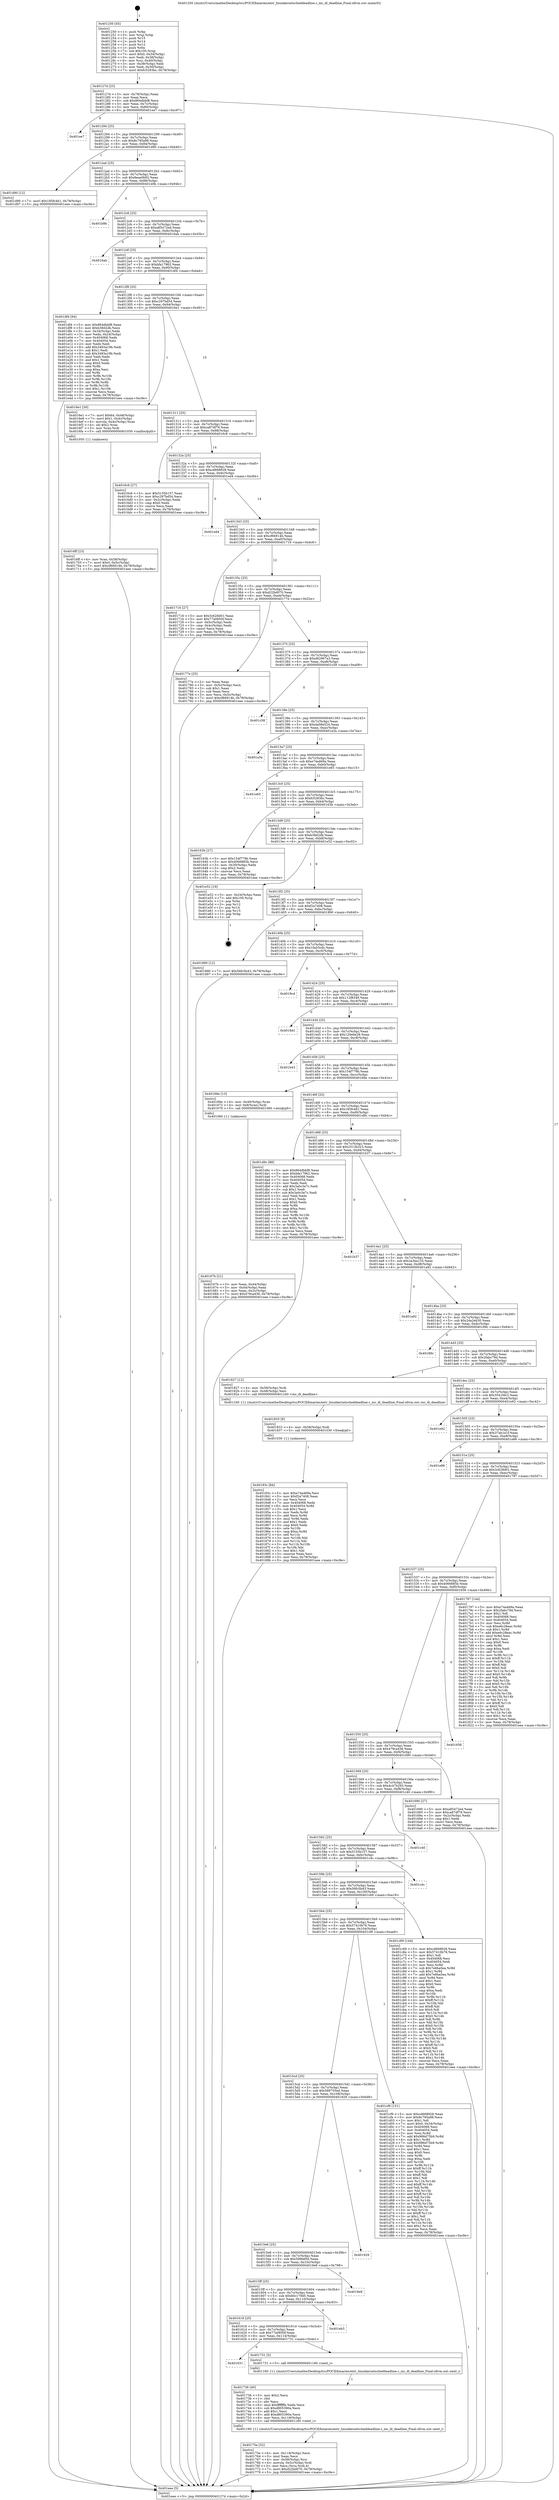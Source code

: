 digraph "0x401250" {
  label = "0x401250 (/mnt/c/Users/mathe/Desktop/tcc/POCII/binaries/extr_linuxkernelscheddeadline.c_inc_dl_deadline_Final-ollvm.out::main(0))"
  labelloc = "t"
  node[shape=record]

  Entry [label="",width=0.3,height=0.3,shape=circle,fillcolor=black,style=filled]
  "0x40127d" [label="{
     0x40127d [23]\l
     | [instrs]\l
     &nbsp;&nbsp;0x40127d \<+3\>: mov -0x78(%rbp),%eax\l
     &nbsp;&nbsp;0x401280 \<+2\>: mov %eax,%ecx\l
     &nbsp;&nbsp;0x401282 \<+6\>: sub $0x864dbbf8,%ecx\l
     &nbsp;&nbsp;0x401288 \<+3\>: mov %eax,-0x7c(%rbp)\l
     &nbsp;&nbsp;0x40128b \<+3\>: mov %ecx,-0x80(%rbp)\l
     &nbsp;&nbsp;0x40128e \<+6\>: je 0000000000401ee7 \<main+0xc97\>\l
  }"]
  "0x401ee7" [label="{
     0x401ee7\l
  }", style=dashed]
  "0x401294" [label="{
     0x401294 [25]\l
     | [instrs]\l
     &nbsp;&nbsp;0x401294 \<+5\>: jmp 0000000000401299 \<main+0x49\>\l
     &nbsp;&nbsp;0x401299 \<+3\>: mov -0x7c(%rbp),%eax\l
     &nbsp;&nbsp;0x40129c \<+5\>: sub $0x8c795a98,%eax\l
     &nbsp;&nbsp;0x4012a1 \<+6\>: mov %eax,-0x84(%rbp)\l
     &nbsp;&nbsp;0x4012a7 \<+6\>: je 0000000000401d90 \<main+0xb40\>\l
  }"]
  Exit [label="",width=0.3,height=0.3,shape=circle,fillcolor=black,style=filled,peripheries=2]
  "0x401d90" [label="{
     0x401d90 [12]\l
     | [instrs]\l
     &nbsp;&nbsp;0x401d90 \<+7\>: movl $0x185fc461,-0x78(%rbp)\l
     &nbsp;&nbsp;0x401d97 \<+5\>: jmp 0000000000401eee \<main+0xc9e\>\l
  }"]
  "0x4012ad" [label="{
     0x4012ad [25]\l
     | [instrs]\l
     &nbsp;&nbsp;0x4012ad \<+5\>: jmp 00000000004012b2 \<main+0x62\>\l
     &nbsp;&nbsp;0x4012b2 \<+3\>: mov -0x7c(%rbp),%eax\l
     &nbsp;&nbsp;0x4012b5 \<+5\>: sub $0x8eae0b92,%eax\l
     &nbsp;&nbsp;0x4012ba \<+6\>: mov %eax,-0x88(%rbp)\l
     &nbsp;&nbsp;0x4012c0 \<+6\>: je 0000000000401b9b \<main+0x94b\>\l
  }"]
  "0x40183c" [label="{
     0x40183c [84]\l
     | [instrs]\l
     &nbsp;&nbsp;0x40183c \<+5\>: mov $0xe74a469a,%esi\l
     &nbsp;&nbsp;0x401841 \<+5\>: mov $0xf2a7408,%eax\l
     &nbsp;&nbsp;0x401846 \<+2\>: xor %ecx,%ecx\l
     &nbsp;&nbsp;0x401848 \<+7\>: mov 0x404068,%edx\l
     &nbsp;&nbsp;0x40184f \<+8\>: mov 0x404054,%r8d\l
     &nbsp;&nbsp;0x401857 \<+3\>: sub $0x1,%ecx\l
     &nbsp;&nbsp;0x40185a \<+3\>: mov %edx,%r9d\l
     &nbsp;&nbsp;0x40185d \<+3\>: add %ecx,%r9d\l
     &nbsp;&nbsp;0x401860 \<+4\>: imul %r9d,%edx\l
     &nbsp;&nbsp;0x401864 \<+3\>: and $0x1,%edx\l
     &nbsp;&nbsp;0x401867 \<+3\>: cmp $0x0,%edx\l
     &nbsp;&nbsp;0x40186a \<+4\>: sete %r10b\l
     &nbsp;&nbsp;0x40186e \<+4\>: cmp $0xa,%r8d\l
     &nbsp;&nbsp;0x401872 \<+4\>: setl %r11b\l
     &nbsp;&nbsp;0x401876 \<+3\>: mov %r10b,%bl\l
     &nbsp;&nbsp;0x401879 \<+3\>: and %r11b,%bl\l
     &nbsp;&nbsp;0x40187c \<+3\>: xor %r11b,%r10b\l
     &nbsp;&nbsp;0x40187f \<+3\>: or %r10b,%bl\l
     &nbsp;&nbsp;0x401882 \<+3\>: test $0x1,%bl\l
     &nbsp;&nbsp;0x401885 \<+3\>: cmovne %eax,%esi\l
     &nbsp;&nbsp;0x401888 \<+3\>: mov %esi,-0x78(%rbp)\l
     &nbsp;&nbsp;0x40188b \<+5\>: jmp 0000000000401eee \<main+0xc9e\>\l
  }"]
  "0x401b9b" [label="{
     0x401b9b\l
  }", style=dashed]
  "0x4012c6" [label="{
     0x4012c6 [25]\l
     | [instrs]\l
     &nbsp;&nbsp;0x4012c6 \<+5\>: jmp 00000000004012cb \<main+0x7b\>\l
     &nbsp;&nbsp;0x4012cb \<+3\>: mov -0x7c(%rbp),%eax\l
     &nbsp;&nbsp;0x4012ce \<+5\>: sub $0xa85472ed,%eax\l
     &nbsp;&nbsp;0x4012d3 \<+6\>: mov %eax,-0x8c(%rbp)\l
     &nbsp;&nbsp;0x4012d9 \<+6\>: je 00000000004016ab \<main+0x45b\>\l
  }"]
  "0x401833" [label="{
     0x401833 [9]\l
     | [instrs]\l
     &nbsp;&nbsp;0x401833 \<+4\>: mov -0x58(%rbp),%rdi\l
     &nbsp;&nbsp;0x401837 \<+5\>: call 0000000000401030 \<free@plt\>\l
     | [calls]\l
     &nbsp;&nbsp;0x401030 \{1\} (unknown)\l
  }"]
  "0x4016ab" [label="{
     0x4016ab\l
  }", style=dashed]
  "0x4012df" [label="{
     0x4012df [25]\l
     | [instrs]\l
     &nbsp;&nbsp;0x4012df \<+5\>: jmp 00000000004012e4 \<main+0x94\>\l
     &nbsp;&nbsp;0x4012e4 \<+3\>: mov -0x7c(%rbp),%eax\l
     &nbsp;&nbsp;0x4012e7 \<+5\>: sub $0xbfa17962,%eax\l
     &nbsp;&nbsp;0x4012ec \<+6\>: mov %eax,-0x90(%rbp)\l
     &nbsp;&nbsp;0x4012f2 \<+6\>: je 0000000000401df4 \<main+0xba4\>\l
  }"]
  "0x40175e" [label="{
     0x40175e [32]\l
     | [instrs]\l
     &nbsp;&nbsp;0x40175e \<+6\>: mov -0x118(%rbp),%ecx\l
     &nbsp;&nbsp;0x401764 \<+3\>: imul %eax,%ecx\l
     &nbsp;&nbsp;0x401767 \<+4\>: mov -0x58(%rbp),%rsi\l
     &nbsp;&nbsp;0x40176b \<+4\>: movslq -0x5c(%rbp),%rdi\l
     &nbsp;&nbsp;0x40176f \<+3\>: mov %ecx,(%rsi,%rdi,4)\l
     &nbsp;&nbsp;0x401772 \<+7\>: movl $0xd22bd070,-0x78(%rbp)\l
     &nbsp;&nbsp;0x401779 \<+5\>: jmp 0000000000401eee \<main+0xc9e\>\l
  }"]
  "0x401df4" [label="{
     0x401df4 [94]\l
     | [instrs]\l
     &nbsp;&nbsp;0x401df4 \<+5\>: mov $0x864dbbf8,%eax\l
     &nbsp;&nbsp;0x401df9 \<+5\>: mov $0xb38d2db,%ecx\l
     &nbsp;&nbsp;0x401dfe \<+3\>: mov -0x34(%rbp),%edx\l
     &nbsp;&nbsp;0x401e01 \<+3\>: mov %edx,-0x24(%rbp)\l
     &nbsp;&nbsp;0x401e04 \<+7\>: mov 0x404068,%edx\l
     &nbsp;&nbsp;0x401e0b \<+7\>: mov 0x404054,%esi\l
     &nbsp;&nbsp;0x401e12 \<+2\>: mov %edx,%edi\l
     &nbsp;&nbsp;0x401e14 \<+6\>: add $0x3493a19b,%edi\l
     &nbsp;&nbsp;0x401e1a \<+3\>: sub $0x1,%edi\l
     &nbsp;&nbsp;0x401e1d \<+6\>: sub $0x3493a19b,%edi\l
     &nbsp;&nbsp;0x401e23 \<+3\>: imul %edi,%edx\l
     &nbsp;&nbsp;0x401e26 \<+3\>: and $0x1,%edx\l
     &nbsp;&nbsp;0x401e29 \<+3\>: cmp $0x0,%edx\l
     &nbsp;&nbsp;0x401e2c \<+4\>: sete %r8b\l
     &nbsp;&nbsp;0x401e30 \<+3\>: cmp $0xa,%esi\l
     &nbsp;&nbsp;0x401e33 \<+4\>: setl %r9b\l
     &nbsp;&nbsp;0x401e37 \<+3\>: mov %r8b,%r10b\l
     &nbsp;&nbsp;0x401e3a \<+3\>: and %r9b,%r10b\l
     &nbsp;&nbsp;0x401e3d \<+3\>: xor %r9b,%r8b\l
     &nbsp;&nbsp;0x401e40 \<+3\>: or %r8b,%r10b\l
     &nbsp;&nbsp;0x401e43 \<+4\>: test $0x1,%r10b\l
     &nbsp;&nbsp;0x401e47 \<+3\>: cmovne %ecx,%eax\l
     &nbsp;&nbsp;0x401e4a \<+3\>: mov %eax,-0x78(%rbp)\l
     &nbsp;&nbsp;0x401e4d \<+5\>: jmp 0000000000401eee \<main+0xc9e\>\l
  }"]
  "0x4012f8" [label="{
     0x4012f8 [25]\l
     | [instrs]\l
     &nbsp;&nbsp;0x4012f8 \<+5\>: jmp 00000000004012fd \<main+0xad\>\l
     &nbsp;&nbsp;0x4012fd \<+3\>: mov -0x7c(%rbp),%eax\l
     &nbsp;&nbsp;0x401300 \<+5\>: sub $0xc297bd54,%eax\l
     &nbsp;&nbsp;0x401305 \<+6\>: mov %eax,-0x94(%rbp)\l
     &nbsp;&nbsp;0x40130b \<+6\>: je 00000000004016e1 \<main+0x491\>\l
  }"]
  "0x401736" [label="{
     0x401736 [40]\l
     | [instrs]\l
     &nbsp;&nbsp;0x401736 \<+5\>: mov $0x2,%ecx\l
     &nbsp;&nbsp;0x40173b \<+1\>: cltd\l
     &nbsp;&nbsp;0x40173c \<+2\>: idiv %ecx\l
     &nbsp;&nbsp;0x40173e \<+6\>: imul $0xfffffffe,%edx,%ecx\l
     &nbsp;&nbsp;0x401744 \<+6\>: sub $0xd805390a,%ecx\l
     &nbsp;&nbsp;0x40174a \<+3\>: add $0x1,%ecx\l
     &nbsp;&nbsp;0x40174d \<+6\>: add $0xd805390a,%ecx\l
     &nbsp;&nbsp;0x401753 \<+6\>: mov %ecx,-0x118(%rbp)\l
     &nbsp;&nbsp;0x401759 \<+5\>: call 0000000000401160 \<next_i\>\l
     | [calls]\l
     &nbsp;&nbsp;0x401160 \{1\} (/mnt/c/Users/mathe/Desktop/tcc/POCII/binaries/extr_linuxkernelscheddeadline.c_inc_dl_deadline_Final-ollvm.out::next_i)\l
  }"]
  "0x4016e1" [label="{
     0x4016e1 [30]\l
     | [instrs]\l
     &nbsp;&nbsp;0x4016e1 \<+7\>: movl $0x64,-0x48(%rbp)\l
     &nbsp;&nbsp;0x4016e8 \<+7\>: movl $0x1,-0x4c(%rbp)\l
     &nbsp;&nbsp;0x4016ef \<+4\>: movslq -0x4c(%rbp),%rax\l
     &nbsp;&nbsp;0x4016f3 \<+4\>: shl $0x2,%rax\l
     &nbsp;&nbsp;0x4016f7 \<+3\>: mov %rax,%rdi\l
     &nbsp;&nbsp;0x4016fa \<+5\>: call 0000000000401050 \<malloc@plt\>\l
     | [calls]\l
     &nbsp;&nbsp;0x401050 \{1\} (unknown)\l
  }"]
  "0x401311" [label="{
     0x401311 [25]\l
     | [instrs]\l
     &nbsp;&nbsp;0x401311 \<+5\>: jmp 0000000000401316 \<main+0xc6\>\l
     &nbsp;&nbsp;0x401316 \<+3\>: mov -0x7c(%rbp),%eax\l
     &nbsp;&nbsp;0x401319 \<+5\>: sub $0xca87df79,%eax\l
     &nbsp;&nbsp;0x40131e \<+6\>: mov %eax,-0x98(%rbp)\l
     &nbsp;&nbsp;0x401324 \<+6\>: je 00000000004016c6 \<main+0x476\>\l
  }"]
  "0x401631" [label="{
     0x401631\l
  }", style=dashed]
  "0x4016c6" [label="{
     0x4016c6 [27]\l
     | [instrs]\l
     &nbsp;&nbsp;0x4016c6 \<+5\>: mov $0x5155b157,%eax\l
     &nbsp;&nbsp;0x4016cb \<+5\>: mov $0xc297bd54,%ecx\l
     &nbsp;&nbsp;0x4016d0 \<+3\>: mov -0x2c(%rbp),%edx\l
     &nbsp;&nbsp;0x4016d3 \<+3\>: cmp $0x0,%edx\l
     &nbsp;&nbsp;0x4016d6 \<+3\>: cmove %ecx,%eax\l
     &nbsp;&nbsp;0x4016d9 \<+3\>: mov %eax,-0x78(%rbp)\l
     &nbsp;&nbsp;0x4016dc \<+5\>: jmp 0000000000401eee \<main+0xc9e\>\l
  }"]
  "0x40132a" [label="{
     0x40132a [25]\l
     | [instrs]\l
     &nbsp;&nbsp;0x40132a \<+5\>: jmp 000000000040132f \<main+0xdf\>\l
     &nbsp;&nbsp;0x40132f \<+3\>: mov -0x7c(%rbp),%eax\l
     &nbsp;&nbsp;0x401332 \<+5\>: sub $0xcd668928,%eax\l
     &nbsp;&nbsp;0x401337 \<+6\>: mov %eax,-0x9c(%rbp)\l
     &nbsp;&nbsp;0x40133d \<+6\>: je 0000000000401ed4 \<main+0xc84\>\l
  }"]
  "0x401731" [label="{
     0x401731 [5]\l
     | [instrs]\l
     &nbsp;&nbsp;0x401731 \<+5\>: call 0000000000401160 \<next_i\>\l
     | [calls]\l
     &nbsp;&nbsp;0x401160 \{1\} (/mnt/c/Users/mathe/Desktop/tcc/POCII/binaries/extr_linuxkernelscheddeadline.c_inc_dl_deadline_Final-ollvm.out::next_i)\l
  }"]
  "0x401ed4" [label="{
     0x401ed4\l
  }", style=dashed]
  "0x401343" [label="{
     0x401343 [25]\l
     | [instrs]\l
     &nbsp;&nbsp;0x401343 \<+5\>: jmp 0000000000401348 \<main+0xf8\>\l
     &nbsp;&nbsp;0x401348 \<+3\>: mov -0x7c(%rbp),%eax\l
     &nbsp;&nbsp;0x40134b \<+5\>: sub $0xcf66914b,%eax\l
     &nbsp;&nbsp;0x401350 \<+6\>: mov %eax,-0xa0(%rbp)\l
     &nbsp;&nbsp;0x401356 \<+6\>: je 0000000000401716 \<main+0x4c6\>\l
  }"]
  "0x401618" [label="{
     0x401618 [25]\l
     | [instrs]\l
     &nbsp;&nbsp;0x401618 \<+5\>: jmp 000000000040161d \<main+0x3cd\>\l
     &nbsp;&nbsp;0x40161d \<+3\>: mov -0x7c(%rbp),%eax\l
     &nbsp;&nbsp;0x401620 \<+5\>: sub $0x77a0850f,%eax\l
     &nbsp;&nbsp;0x401625 \<+6\>: mov %eax,-0x114(%rbp)\l
     &nbsp;&nbsp;0x40162b \<+6\>: je 0000000000401731 \<main+0x4e1\>\l
  }"]
  "0x401716" [label="{
     0x401716 [27]\l
     | [instrs]\l
     &nbsp;&nbsp;0x401716 \<+5\>: mov $0x3c628d01,%eax\l
     &nbsp;&nbsp;0x40171b \<+5\>: mov $0x77a0850f,%ecx\l
     &nbsp;&nbsp;0x401720 \<+3\>: mov -0x5c(%rbp),%edx\l
     &nbsp;&nbsp;0x401723 \<+3\>: cmp -0x4c(%rbp),%edx\l
     &nbsp;&nbsp;0x401726 \<+3\>: cmovl %ecx,%eax\l
     &nbsp;&nbsp;0x401729 \<+3\>: mov %eax,-0x78(%rbp)\l
     &nbsp;&nbsp;0x40172c \<+5\>: jmp 0000000000401eee \<main+0xc9e\>\l
  }"]
  "0x40135c" [label="{
     0x40135c [25]\l
     | [instrs]\l
     &nbsp;&nbsp;0x40135c \<+5\>: jmp 0000000000401361 \<main+0x111\>\l
     &nbsp;&nbsp;0x401361 \<+3\>: mov -0x7c(%rbp),%eax\l
     &nbsp;&nbsp;0x401364 \<+5\>: sub $0xd22bd070,%eax\l
     &nbsp;&nbsp;0x401369 \<+6\>: mov %eax,-0xa4(%rbp)\l
     &nbsp;&nbsp;0x40136f \<+6\>: je 000000000040177e \<main+0x52e\>\l
  }"]
  "0x401eb3" [label="{
     0x401eb3\l
  }", style=dashed]
  "0x40177e" [label="{
     0x40177e [25]\l
     | [instrs]\l
     &nbsp;&nbsp;0x40177e \<+2\>: xor %eax,%eax\l
     &nbsp;&nbsp;0x401780 \<+3\>: mov -0x5c(%rbp),%ecx\l
     &nbsp;&nbsp;0x401783 \<+3\>: sub $0x1,%eax\l
     &nbsp;&nbsp;0x401786 \<+2\>: sub %eax,%ecx\l
     &nbsp;&nbsp;0x401788 \<+3\>: mov %ecx,-0x5c(%rbp)\l
     &nbsp;&nbsp;0x40178b \<+7\>: movl $0xcf66914b,-0x78(%rbp)\l
     &nbsp;&nbsp;0x401792 \<+5\>: jmp 0000000000401eee \<main+0xc9e\>\l
  }"]
  "0x401375" [label="{
     0x401375 [25]\l
     | [instrs]\l
     &nbsp;&nbsp;0x401375 \<+5\>: jmp 000000000040137a \<main+0x12a\>\l
     &nbsp;&nbsp;0x40137a \<+3\>: mov -0x7c(%rbp),%eax\l
     &nbsp;&nbsp;0x40137d \<+5\>: sub $0xd62967a3,%eax\l
     &nbsp;&nbsp;0x401382 \<+6\>: mov %eax,-0xa8(%rbp)\l
     &nbsp;&nbsp;0x401388 \<+6\>: je 0000000000401c58 \<main+0xa08\>\l
  }"]
  "0x4015ff" [label="{
     0x4015ff [25]\l
     | [instrs]\l
     &nbsp;&nbsp;0x4015ff \<+5\>: jmp 0000000000401604 \<main+0x3b4\>\l
     &nbsp;&nbsp;0x401604 \<+3\>: mov -0x7c(%rbp),%eax\l
     &nbsp;&nbsp;0x401607 \<+5\>: sub $0x60c179d5,%eax\l
     &nbsp;&nbsp;0x40160c \<+6\>: mov %eax,-0x110(%rbp)\l
     &nbsp;&nbsp;0x401612 \<+6\>: je 0000000000401eb3 \<main+0xc63\>\l
  }"]
  "0x401c58" [label="{
     0x401c58\l
  }", style=dashed]
  "0x40138e" [label="{
     0x40138e [25]\l
     | [instrs]\l
     &nbsp;&nbsp;0x40138e \<+5\>: jmp 0000000000401393 \<main+0x143\>\l
     &nbsp;&nbsp;0x401393 \<+3\>: mov -0x7c(%rbp),%eax\l
     &nbsp;&nbsp;0x401396 \<+5\>: sub $0xda08e524,%eax\l
     &nbsp;&nbsp;0x40139b \<+6\>: mov %eax,-0xac(%rbp)\l
     &nbsp;&nbsp;0x4013a1 \<+6\>: je 0000000000401a3a \<main+0x7ea\>\l
  }"]
  "0x4019e8" [label="{
     0x4019e8\l
  }", style=dashed]
  "0x401a3a" [label="{
     0x401a3a\l
  }", style=dashed]
  "0x4013a7" [label="{
     0x4013a7 [25]\l
     | [instrs]\l
     &nbsp;&nbsp;0x4013a7 \<+5\>: jmp 00000000004013ac \<main+0x15c\>\l
     &nbsp;&nbsp;0x4013ac \<+3\>: mov -0x7c(%rbp),%eax\l
     &nbsp;&nbsp;0x4013af \<+5\>: sub $0xe74a469a,%eax\l
     &nbsp;&nbsp;0x4013b4 \<+6\>: mov %eax,-0xb0(%rbp)\l
     &nbsp;&nbsp;0x4013ba \<+6\>: je 0000000000401e65 \<main+0xc15\>\l
  }"]
  "0x4015e6" [label="{
     0x4015e6 [25]\l
     | [instrs]\l
     &nbsp;&nbsp;0x4015e6 \<+5\>: jmp 00000000004015eb \<main+0x39b\>\l
     &nbsp;&nbsp;0x4015eb \<+3\>: mov -0x7c(%rbp),%eax\l
     &nbsp;&nbsp;0x4015ee \<+5\>: sub $0x599faf5d,%eax\l
     &nbsp;&nbsp;0x4015f3 \<+6\>: mov %eax,-0x10c(%rbp)\l
     &nbsp;&nbsp;0x4015f9 \<+6\>: je 00000000004019e8 \<main+0x798\>\l
  }"]
  "0x401e65" [label="{
     0x401e65\l
  }", style=dashed]
  "0x4013c0" [label="{
     0x4013c0 [25]\l
     | [instrs]\l
     &nbsp;&nbsp;0x4013c0 \<+5\>: jmp 00000000004013c5 \<main+0x175\>\l
     &nbsp;&nbsp;0x4013c5 \<+3\>: mov -0x7c(%rbp),%eax\l
     &nbsp;&nbsp;0x4013c8 \<+5\>: sub $0xfc5283bc,%eax\l
     &nbsp;&nbsp;0x4013cd \<+6\>: mov %eax,-0xb4(%rbp)\l
     &nbsp;&nbsp;0x4013d3 \<+6\>: je 000000000040163b \<main+0x3eb\>\l
  }"]
  "0x401929" [label="{
     0x401929\l
  }", style=dashed]
  "0x40163b" [label="{
     0x40163b [27]\l
     | [instrs]\l
     &nbsp;&nbsp;0x40163b \<+5\>: mov $0x154f779b,%eax\l
     &nbsp;&nbsp;0x401640 \<+5\>: mov $0x4066885b,%ecx\l
     &nbsp;&nbsp;0x401645 \<+3\>: mov -0x30(%rbp),%edx\l
     &nbsp;&nbsp;0x401648 \<+3\>: cmp $0x2,%edx\l
     &nbsp;&nbsp;0x40164b \<+3\>: cmovne %ecx,%eax\l
     &nbsp;&nbsp;0x40164e \<+3\>: mov %eax,-0x78(%rbp)\l
     &nbsp;&nbsp;0x401651 \<+5\>: jmp 0000000000401eee \<main+0xc9e\>\l
  }"]
  "0x4013d9" [label="{
     0x4013d9 [25]\l
     | [instrs]\l
     &nbsp;&nbsp;0x4013d9 \<+5\>: jmp 00000000004013de \<main+0x18e\>\l
     &nbsp;&nbsp;0x4013de \<+3\>: mov -0x7c(%rbp),%eax\l
     &nbsp;&nbsp;0x4013e1 \<+5\>: sub $0xb38d2db,%eax\l
     &nbsp;&nbsp;0x4013e6 \<+6\>: mov %eax,-0xb8(%rbp)\l
     &nbsp;&nbsp;0x4013ec \<+6\>: je 0000000000401e52 \<main+0xc02\>\l
  }"]
  "0x401eee" [label="{
     0x401eee [5]\l
     | [instrs]\l
     &nbsp;&nbsp;0x401eee \<+5\>: jmp 000000000040127d \<main+0x2d\>\l
  }"]
  "0x401250" [label="{
     0x401250 [45]\l
     | [instrs]\l
     &nbsp;&nbsp;0x401250 \<+1\>: push %rbp\l
     &nbsp;&nbsp;0x401251 \<+3\>: mov %rsp,%rbp\l
     &nbsp;&nbsp;0x401254 \<+2\>: push %r15\l
     &nbsp;&nbsp;0x401256 \<+2\>: push %r14\l
     &nbsp;&nbsp;0x401258 \<+2\>: push %r12\l
     &nbsp;&nbsp;0x40125a \<+1\>: push %rbx\l
     &nbsp;&nbsp;0x40125b \<+7\>: sub $0x100,%rsp\l
     &nbsp;&nbsp;0x401262 \<+7\>: movl $0x0,-0x34(%rbp)\l
     &nbsp;&nbsp;0x401269 \<+3\>: mov %edi,-0x38(%rbp)\l
     &nbsp;&nbsp;0x40126c \<+4\>: mov %rsi,-0x40(%rbp)\l
     &nbsp;&nbsp;0x401270 \<+3\>: mov -0x38(%rbp),%edi\l
     &nbsp;&nbsp;0x401273 \<+3\>: mov %edi,-0x30(%rbp)\l
     &nbsp;&nbsp;0x401276 \<+7\>: movl $0xfc5283bc,-0x78(%rbp)\l
  }"]
  "0x4015cd" [label="{
     0x4015cd [25]\l
     | [instrs]\l
     &nbsp;&nbsp;0x4015cd \<+5\>: jmp 00000000004015d2 \<main+0x382\>\l
     &nbsp;&nbsp;0x4015d2 \<+3\>: mov -0x7c(%rbp),%eax\l
     &nbsp;&nbsp;0x4015d5 \<+5\>: sub $0x589755ed,%eax\l
     &nbsp;&nbsp;0x4015da \<+6\>: mov %eax,-0x108(%rbp)\l
     &nbsp;&nbsp;0x4015e0 \<+6\>: je 0000000000401929 \<main+0x6d9\>\l
  }"]
  "0x401e52" [label="{
     0x401e52 [19]\l
     | [instrs]\l
     &nbsp;&nbsp;0x401e52 \<+3\>: mov -0x24(%rbp),%eax\l
     &nbsp;&nbsp;0x401e55 \<+7\>: add $0x100,%rsp\l
     &nbsp;&nbsp;0x401e5c \<+1\>: pop %rbx\l
     &nbsp;&nbsp;0x401e5d \<+2\>: pop %r12\l
     &nbsp;&nbsp;0x401e5f \<+2\>: pop %r14\l
     &nbsp;&nbsp;0x401e61 \<+2\>: pop %r15\l
     &nbsp;&nbsp;0x401e63 \<+1\>: pop %rbp\l
     &nbsp;&nbsp;0x401e64 \<+1\>: ret\l
  }"]
  "0x4013f2" [label="{
     0x4013f2 [25]\l
     | [instrs]\l
     &nbsp;&nbsp;0x4013f2 \<+5\>: jmp 00000000004013f7 \<main+0x1a7\>\l
     &nbsp;&nbsp;0x4013f7 \<+3\>: mov -0x7c(%rbp),%eax\l
     &nbsp;&nbsp;0x4013fa \<+5\>: sub $0xf2a7408,%eax\l
     &nbsp;&nbsp;0x4013ff \<+6\>: mov %eax,-0xbc(%rbp)\l
     &nbsp;&nbsp;0x401405 \<+6\>: je 0000000000401890 \<main+0x640\>\l
  }"]
  "0x401cf9" [label="{
     0x401cf9 [151]\l
     | [instrs]\l
     &nbsp;&nbsp;0x401cf9 \<+5\>: mov $0xcd668928,%eax\l
     &nbsp;&nbsp;0x401cfe \<+5\>: mov $0x8c795a98,%ecx\l
     &nbsp;&nbsp;0x401d03 \<+2\>: mov $0x1,%dl\l
     &nbsp;&nbsp;0x401d05 \<+7\>: movl $0x0,-0x34(%rbp)\l
     &nbsp;&nbsp;0x401d0c \<+7\>: mov 0x404068,%esi\l
     &nbsp;&nbsp;0x401d13 \<+7\>: mov 0x404054,%edi\l
     &nbsp;&nbsp;0x401d1a \<+3\>: mov %esi,%r8d\l
     &nbsp;&nbsp;0x401d1d \<+7\>: add $0x986d75b9,%r8d\l
     &nbsp;&nbsp;0x401d24 \<+4\>: sub $0x1,%r8d\l
     &nbsp;&nbsp;0x401d28 \<+7\>: sub $0x986d75b9,%r8d\l
     &nbsp;&nbsp;0x401d2f \<+4\>: imul %r8d,%esi\l
     &nbsp;&nbsp;0x401d33 \<+3\>: and $0x1,%esi\l
     &nbsp;&nbsp;0x401d36 \<+3\>: cmp $0x0,%esi\l
     &nbsp;&nbsp;0x401d39 \<+4\>: sete %r9b\l
     &nbsp;&nbsp;0x401d3d \<+3\>: cmp $0xa,%edi\l
     &nbsp;&nbsp;0x401d40 \<+4\>: setl %r10b\l
     &nbsp;&nbsp;0x401d44 \<+3\>: mov %r9b,%r11b\l
     &nbsp;&nbsp;0x401d47 \<+4\>: xor $0xff,%r11b\l
     &nbsp;&nbsp;0x401d4b \<+3\>: mov %r10b,%bl\l
     &nbsp;&nbsp;0x401d4e \<+3\>: xor $0xff,%bl\l
     &nbsp;&nbsp;0x401d51 \<+3\>: xor $0x1,%dl\l
     &nbsp;&nbsp;0x401d54 \<+3\>: mov %r11b,%r14b\l
     &nbsp;&nbsp;0x401d57 \<+4\>: and $0xff,%r14b\l
     &nbsp;&nbsp;0x401d5b \<+3\>: and %dl,%r9b\l
     &nbsp;&nbsp;0x401d5e \<+3\>: mov %bl,%r15b\l
     &nbsp;&nbsp;0x401d61 \<+4\>: and $0xff,%r15b\l
     &nbsp;&nbsp;0x401d65 \<+3\>: and %dl,%r10b\l
     &nbsp;&nbsp;0x401d68 \<+3\>: or %r9b,%r14b\l
     &nbsp;&nbsp;0x401d6b \<+3\>: or %r10b,%r15b\l
     &nbsp;&nbsp;0x401d6e \<+3\>: xor %r15b,%r14b\l
     &nbsp;&nbsp;0x401d71 \<+3\>: or %bl,%r11b\l
     &nbsp;&nbsp;0x401d74 \<+4\>: xor $0xff,%r11b\l
     &nbsp;&nbsp;0x401d78 \<+3\>: or $0x1,%dl\l
     &nbsp;&nbsp;0x401d7b \<+3\>: and %dl,%r11b\l
     &nbsp;&nbsp;0x401d7e \<+3\>: or %r11b,%r14b\l
     &nbsp;&nbsp;0x401d81 \<+4\>: test $0x1,%r14b\l
     &nbsp;&nbsp;0x401d85 \<+3\>: cmovne %ecx,%eax\l
     &nbsp;&nbsp;0x401d88 \<+3\>: mov %eax,-0x78(%rbp)\l
     &nbsp;&nbsp;0x401d8b \<+5\>: jmp 0000000000401eee \<main+0xc9e\>\l
  }"]
  "0x401890" [label="{
     0x401890 [12]\l
     | [instrs]\l
     &nbsp;&nbsp;0x401890 \<+7\>: movl $0x56fc5b43,-0x78(%rbp)\l
     &nbsp;&nbsp;0x401897 \<+5\>: jmp 0000000000401eee \<main+0xc9e\>\l
  }"]
  "0x40140b" [label="{
     0x40140b [25]\l
     | [instrs]\l
     &nbsp;&nbsp;0x40140b \<+5\>: jmp 0000000000401410 \<main+0x1c0\>\l
     &nbsp;&nbsp;0x401410 \<+3\>: mov -0x7c(%rbp),%eax\l
     &nbsp;&nbsp;0x401413 \<+5\>: sub $0x10a55cdc,%eax\l
     &nbsp;&nbsp;0x401418 \<+6\>: mov %eax,-0xc0(%rbp)\l
     &nbsp;&nbsp;0x40141e \<+6\>: je 00000000004019cd \<main+0x77d\>\l
  }"]
  "0x4015b4" [label="{
     0x4015b4 [25]\l
     | [instrs]\l
     &nbsp;&nbsp;0x4015b4 \<+5\>: jmp 00000000004015b9 \<main+0x369\>\l
     &nbsp;&nbsp;0x4015b9 \<+3\>: mov -0x7c(%rbp),%eax\l
     &nbsp;&nbsp;0x4015bc \<+5\>: sub $0x57410b76,%eax\l
     &nbsp;&nbsp;0x4015c1 \<+6\>: mov %eax,-0x104(%rbp)\l
     &nbsp;&nbsp;0x4015c7 \<+6\>: je 0000000000401cf9 \<main+0xaa9\>\l
  }"]
  "0x4019cd" [label="{
     0x4019cd\l
  }", style=dashed]
  "0x401424" [label="{
     0x401424 [25]\l
     | [instrs]\l
     &nbsp;&nbsp;0x401424 \<+5\>: jmp 0000000000401429 \<main+0x1d9\>\l
     &nbsp;&nbsp;0x401429 \<+3\>: mov -0x7c(%rbp),%eax\l
     &nbsp;&nbsp;0x40142c \<+5\>: sub $0x112f8349,%eax\l
     &nbsp;&nbsp;0x401431 \<+6\>: mov %eax,-0xc4(%rbp)\l
     &nbsp;&nbsp;0x401437 \<+6\>: je 00000000004018d1 \<main+0x681\>\l
  }"]
  "0x401c69" [label="{
     0x401c69 [144]\l
     | [instrs]\l
     &nbsp;&nbsp;0x401c69 \<+5\>: mov $0xcd668928,%eax\l
     &nbsp;&nbsp;0x401c6e \<+5\>: mov $0x57410b76,%ecx\l
     &nbsp;&nbsp;0x401c73 \<+2\>: mov $0x1,%dl\l
     &nbsp;&nbsp;0x401c75 \<+7\>: mov 0x404068,%esi\l
     &nbsp;&nbsp;0x401c7c \<+7\>: mov 0x404054,%edi\l
     &nbsp;&nbsp;0x401c83 \<+3\>: mov %esi,%r8d\l
     &nbsp;&nbsp;0x401c86 \<+7\>: sub $0x7e6ba5ea,%r8d\l
     &nbsp;&nbsp;0x401c8d \<+4\>: sub $0x1,%r8d\l
     &nbsp;&nbsp;0x401c91 \<+7\>: add $0x7e6ba5ea,%r8d\l
     &nbsp;&nbsp;0x401c98 \<+4\>: imul %r8d,%esi\l
     &nbsp;&nbsp;0x401c9c \<+3\>: and $0x1,%esi\l
     &nbsp;&nbsp;0x401c9f \<+3\>: cmp $0x0,%esi\l
     &nbsp;&nbsp;0x401ca2 \<+4\>: sete %r9b\l
     &nbsp;&nbsp;0x401ca6 \<+3\>: cmp $0xa,%edi\l
     &nbsp;&nbsp;0x401ca9 \<+4\>: setl %r10b\l
     &nbsp;&nbsp;0x401cad \<+3\>: mov %r9b,%r11b\l
     &nbsp;&nbsp;0x401cb0 \<+4\>: xor $0xff,%r11b\l
     &nbsp;&nbsp;0x401cb4 \<+3\>: mov %r10b,%bl\l
     &nbsp;&nbsp;0x401cb7 \<+3\>: xor $0xff,%bl\l
     &nbsp;&nbsp;0x401cba \<+3\>: xor $0x0,%dl\l
     &nbsp;&nbsp;0x401cbd \<+3\>: mov %r11b,%r14b\l
     &nbsp;&nbsp;0x401cc0 \<+4\>: and $0x0,%r14b\l
     &nbsp;&nbsp;0x401cc4 \<+3\>: and %dl,%r9b\l
     &nbsp;&nbsp;0x401cc7 \<+3\>: mov %bl,%r15b\l
     &nbsp;&nbsp;0x401cca \<+4\>: and $0x0,%r15b\l
     &nbsp;&nbsp;0x401cce \<+3\>: and %dl,%r10b\l
     &nbsp;&nbsp;0x401cd1 \<+3\>: or %r9b,%r14b\l
     &nbsp;&nbsp;0x401cd4 \<+3\>: or %r10b,%r15b\l
     &nbsp;&nbsp;0x401cd7 \<+3\>: xor %r15b,%r14b\l
     &nbsp;&nbsp;0x401cda \<+3\>: or %bl,%r11b\l
     &nbsp;&nbsp;0x401cdd \<+4\>: xor $0xff,%r11b\l
     &nbsp;&nbsp;0x401ce1 \<+3\>: or $0x0,%dl\l
     &nbsp;&nbsp;0x401ce4 \<+3\>: and %dl,%r11b\l
     &nbsp;&nbsp;0x401ce7 \<+3\>: or %r11b,%r14b\l
     &nbsp;&nbsp;0x401cea \<+4\>: test $0x1,%r14b\l
     &nbsp;&nbsp;0x401cee \<+3\>: cmovne %ecx,%eax\l
     &nbsp;&nbsp;0x401cf1 \<+3\>: mov %eax,-0x78(%rbp)\l
     &nbsp;&nbsp;0x401cf4 \<+5\>: jmp 0000000000401eee \<main+0xc9e\>\l
  }"]
  "0x4018d1" [label="{
     0x4018d1\l
  }", style=dashed]
  "0x40143d" [label="{
     0x40143d [25]\l
     | [instrs]\l
     &nbsp;&nbsp;0x40143d \<+5\>: jmp 0000000000401442 \<main+0x1f2\>\l
     &nbsp;&nbsp;0x401442 \<+3\>: mov -0x7c(%rbp),%eax\l
     &nbsp;&nbsp;0x401445 \<+5\>: sub $0x120e6e28,%eax\l
     &nbsp;&nbsp;0x40144a \<+6\>: mov %eax,-0xc8(%rbp)\l
     &nbsp;&nbsp;0x401450 \<+6\>: je 0000000000401b43 \<main+0x8f3\>\l
  }"]
  "0x40159b" [label="{
     0x40159b [25]\l
     | [instrs]\l
     &nbsp;&nbsp;0x40159b \<+5\>: jmp 00000000004015a0 \<main+0x350\>\l
     &nbsp;&nbsp;0x4015a0 \<+3\>: mov -0x7c(%rbp),%eax\l
     &nbsp;&nbsp;0x4015a3 \<+5\>: sub $0x56fc5b43,%eax\l
     &nbsp;&nbsp;0x4015a8 \<+6\>: mov %eax,-0x100(%rbp)\l
     &nbsp;&nbsp;0x4015ae \<+6\>: je 0000000000401c69 \<main+0xa19\>\l
  }"]
  "0x401b43" [label="{
     0x401b43\l
  }", style=dashed]
  "0x401456" [label="{
     0x401456 [25]\l
     | [instrs]\l
     &nbsp;&nbsp;0x401456 \<+5\>: jmp 000000000040145b \<main+0x20b\>\l
     &nbsp;&nbsp;0x40145b \<+3\>: mov -0x7c(%rbp),%eax\l
     &nbsp;&nbsp;0x40145e \<+5\>: sub $0x154f779b,%eax\l
     &nbsp;&nbsp;0x401463 \<+6\>: mov %eax,-0xcc(%rbp)\l
     &nbsp;&nbsp;0x401469 \<+6\>: je 000000000040166e \<main+0x41e\>\l
  }"]
  "0x401c4c" [label="{
     0x401c4c\l
  }", style=dashed]
  "0x40166e" [label="{
     0x40166e [13]\l
     | [instrs]\l
     &nbsp;&nbsp;0x40166e \<+4\>: mov -0x40(%rbp),%rax\l
     &nbsp;&nbsp;0x401672 \<+4\>: mov 0x8(%rax),%rdi\l
     &nbsp;&nbsp;0x401676 \<+5\>: call 0000000000401060 \<atoi@plt\>\l
     | [calls]\l
     &nbsp;&nbsp;0x401060 \{1\} (unknown)\l
  }"]
  "0x40146f" [label="{
     0x40146f [25]\l
     | [instrs]\l
     &nbsp;&nbsp;0x40146f \<+5\>: jmp 0000000000401474 \<main+0x224\>\l
     &nbsp;&nbsp;0x401474 \<+3\>: mov -0x7c(%rbp),%eax\l
     &nbsp;&nbsp;0x401477 \<+5\>: sub $0x185fc461,%eax\l
     &nbsp;&nbsp;0x40147c \<+6\>: mov %eax,-0xd0(%rbp)\l
     &nbsp;&nbsp;0x401482 \<+6\>: je 0000000000401d9c \<main+0xb4c\>\l
  }"]
  "0x40167b" [label="{
     0x40167b [21]\l
     | [instrs]\l
     &nbsp;&nbsp;0x40167b \<+3\>: mov %eax,-0x44(%rbp)\l
     &nbsp;&nbsp;0x40167e \<+3\>: mov -0x44(%rbp),%eax\l
     &nbsp;&nbsp;0x401681 \<+3\>: mov %eax,-0x2c(%rbp)\l
     &nbsp;&nbsp;0x401684 \<+7\>: movl $0x479ca436,-0x78(%rbp)\l
     &nbsp;&nbsp;0x40168b \<+5\>: jmp 0000000000401eee \<main+0xc9e\>\l
  }"]
  "0x401582" [label="{
     0x401582 [25]\l
     | [instrs]\l
     &nbsp;&nbsp;0x401582 \<+5\>: jmp 0000000000401587 \<main+0x337\>\l
     &nbsp;&nbsp;0x401587 \<+3\>: mov -0x7c(%rbp),%eax\l
     &nbsp;&nbsp;0x40158a \<+5\>: sub $0x5155b157,%eax\l
     &nbsp;&nbsp;0x40158f \<+6\>: mov %eax,-0xfc(%rbp)\l
     &nbsp;&nbsp;0x401595 \<+6\>: je 0000000000401c4c \<main+0x9fc\>\l
  }"]
  "0x401d9c" [label="{
     0x401d9c [88]\l
     | [instrs]\l
     &nbsp;&nbsp;0x401d9c \<+5\>: mov $0x864dbbf8,%eax\l
     &nbsp;&nbsp;0x401da1 \<+5\>: mov $0xbfa17962,%ecx\l
     &nbsp;&nbsp;0x401da6 \<+7\>: mov 0x404068,%edx\l
     &nbsp;&nbsp;0x401dad \<+7\>: mov 0x404054,%esi\l
     &nbsp;&nbsp;0x401db4 \<+2\>: mov %edx,%edi\l
     &nbsp;&nbsp;0x401db6 \<+6\>: add $0x3a0c3e7c,%edi\l
     &nbsp;&nbsp;0x401dbc \<+3\>: sub $0x1,%edi\l
     &nbsp;&nbsp;0x401dbf \<+6\>: sub $0x3a0c3e7c,%edi\l
     &nbsp;&nbsp;0x401dc5 \<+3\>: imul %edi,%edx\l
     &nbsp;&nbsp;0x401dc8 \<+3\>: and $0x1,%edx\l
     &nbsp;&nbsp;0x401dcb \<+3\>: cmp $0x0,%edx\l
     &nbsp;&nbsp;0x401dce \<+4\>: sete %r8b\l
     &nbsp;&nbsp;0x401dd2 \<+3\>: cmp $0xa,%esi\l
     &nbsp;&nbsp;0x401dd5 \<+4\>: setl %r9b\l
     &nbsp;&nbsp;0x401dd9 \<+3\>: mov %r8b,%r10b\l
     &nbsp;&nbsp;0x401ddc \<+3\>: and %r9b,%r10b\l
     &nbsp;&nbsp;0x401ddf \<+3\>: xor %r9b,%r8b\l
     &nbsp;&nbsp;0x401de2 \<+3\>: or %r8b,%r10b\l
     &nbsp;&nbsp;0x401de5 \<+4\>: test $0x1,%r10b\l
     &nbsp;&nbsp;0x401de9 \<+3\>: cmovne %ecx,%eax\l
     &nbsp;&nbsp;0x401dec \<+3\>: mov %eax,-0x78(%rbp)\l
     &nbsp;&nbsp;0x401def \<+5\>: jmp 0000000000401eee \<main+0xc9e\>\l
  }"]
  "0x401488" [label="{
     0x401488 [25]\l
     | [instrs]\l
     &nbsp;&nbsp;0x401488 \<+5\>: jmp 000000000040148d \<main+0x23d\>\l
     &nbsp;&nbsp;0x40148d \<+3\>: mov -0x7c(%rbp),%eax\l
     &nbsp;&nbsp;0x401490 \<+5\>: sub $0x2513b323,%eax\l
     &nbsp;&nbsp;0x401495 \<+6\>: mov %eax,-0xd4(%rbp)\l
     &nbsp;&nbsp;0x40149b \<+6\>: je 0000000000401b37 \<main+0x8e7\>\l
  }"]
  "0x401c40" [label="{
     0x401c40\l
  }", style=dashed]
  "0x401b37" [label="{
     0x401b37\l
  }", style=dashed]
  "0x4014a1" [label="{
     0x4014a1 [25]\l
     | [instrs]\l
     &nbsp;&nbsp;0x4014a1 \<+5\>: jmp 00000000004014a6 \<main+0x256\>\l
     &nbsp;&nbsp;0x4014a6 \<+3\>: mov -0x7c(%rbp),%eax\l
     &nbsp;&nbsp;0x4014a9 \<+5\>: sub $0x2a3ea135,%eax\l
     &nbsp;&nbsp;0x4014ae \<+6\>: mov %eax,-0xd8(%rbp)\l
     &nbsp;&nbsp;0x4014b4 \<+6\>: je 0000000000401a92 \<main+0x842\>\l
  }"]
  "0x4016ff" [label="{
     0x4016ff [23]\l
     | [instrs]\l
     &nbsp;&nbsp;0x4016ff \<+4\>: mov %rax,-0x58(%rbp)\l
     &nbsp;&nbsp;0x401703 \<+7\>: movl $0x0,-0x5c(%rbp)\l
     &nbsp;&nbsp;0x40170a \<+7\>: movl $0xcf66914b,-0x78(%rbp)\l
     &nbsp;&nbsp;0x401711 \<+5\>: jmp 0000000000401eee \<main+0xc9e\>\l
  }"]
  "0x401a92" [label="{
     0x401a92\l
  }", style=dashed]
  "0x4014ba" [label="{
     0x4014ba [25]\l
     | [instrs]\l
     &nbsp;&nbsp;0x4014ba \<+5\>: jmp 00000000004014bf \<main+0x26f\>\l
     &nbsp;&nbsp;0x4014bf \<+3\>: mov -0x7c(%rbp),%eax\l
     &nbsp;&nbsp;0x4014c2 \<+5\>: sub $0x2da2eb30,%eax\l
     &nbsp;&nbsp;0x4014c7 \<+6\>: mov %eax,-0xdc(%rbp)\l
     &nbsp;&nbsp;0x4014cd \<+6\>: je 000000000040189c \<main+0x64c\>\l
  }"]
  "0x401569" [label="{
     0x401569 [25]\l
     | [instrs]\l
     &nbsp;&nbsp;0x401569 \<+5\>: jmp 000000000040156e \<main+0x31e\>\l
     &nbsp;&nbsp;0x40156e \<+3\>: mov -0x7c(%rbp),%eax\l
     &nbsp;&nbsp;0x401571 \<+5\>: sub $0x4c47b293,%eax\l
     &nbsp;&nbsp;0x401576 \<+6\>: mov %eax,-0xf8(%rbp)\l
     &nbsp;&nbsp;0x40157c \<+6\>: je 0000000000401c40 \<main+0x9f0\>\l
  }"]
  "0x40189c" [label="{
     0x40189c\l
  }", style=dashed]
  "0x4014d3" [label="{
     0x4014d3 [25]\l
     | [instrs]\l
     &nbsp;&nbsp;0x4014d3 \<+5\>: jmp 00000000004014d8 \<main+0x288\>\l
     &nbsp;&nbsp;0x4014d8 \<+3\>: mov -0x7c(%rbp),%eax\l
     &nbsp;&nbsp;0x4014db \<+5\>: sub $0x2fabc79d,%eax\l
     &nbsp;&nbsp;0x4014e0 \<+6\>: mov %eax,-0xe0(%rbp)\l
     &nbsp;&nbsp;0x4014e6 \<+6\>: je 0000000000401827 \<main+0x5d7\>\l
  }"]
  "0x401690" [label="{
     0x401690 [27]\l
     | [instrs]\l
     &nbsp;&nbsp;0x401690 \<+5\>: mov $0xa85472ed,%eax\l
     &nbsp;&nbsp;0x401695 \<+5\>: mov $0xca87df79,%ecx\l
     &nbsp;&nbsp;0x40169a \<+3\>: mov -0x2c(%rbp),%edx\l
     &nbsp;&nbsp;0x40169d \<+3\>: cmp $0x1,%edx\l
     &nbsp;&nbsp;0x4016a0 \<+3\>: cmovl %ecx,%eax\l
     &nbsp;&nbsp;0x4016a3 \<+3\>: mov %eax,-0x78(%rbp)\l
     &nbsp;&nbsp;0x4016a6 \<+5\>: jmp 0000000000401eee \<main+0xc9e\>\l
  }"]
  "0x401827" [label="{
     0x401827 [12]\l
     | [instrs]\l
     &nbsp;&nbsp;0x401827 \<+4\>: mov -0x58(%rbp),%rdi\l
     &nbsp;&nbsp;0x40182b \<+3\>: mov -0x48(%rbp),%esi\l
     &nbsp;&nbsp;0x40182e \<+5\>: call 0000000000401240 \<inc_dl_deadline\>\l
     | [calls]\l
     &nbsp;&nbsp;0x401240 \{1\} (/mnt/c/Users/mathe/Desktop/tcc/POCII/binaries/extr_linuxkernelscheddeadline.c_inc_dl_deadline_Final-ollvm.out::inc_dl_deadline)\l
  }"]
  "0x4014ec" [label="{
     0x4014ec [25]\l
     | [instrs]\l
     &nbsp;&nbsp;0x4014ec \<+5\>: jmp 00000000004014f1 \<main+0x2a1\>\l
     &nbsp;&nbsp;0x4014f1 \<+3\>: mov -0x7c(%rbp),%eax\l
     &nbsp;&nbsp;0x4014f4 \<+5\>: sub $0x3541fdc3,%eax\l
     &nbsp;&nbsp;0x4014f9 \<+6\>: mov %eax,-0xe4(%rbp)\l
     &nbsp;&nbsp;0x4014ff \<+6\>: je 0000000000401e92 \<main+0xc42\>\l
  }"]
  "0x401550" [label="{
     0x401550 [25]\l
     | [instrs]\l
     &nbsp;&nbsp;0x401550 \<+5\>: jmp 0000000000401555 \<main+0x305\>\l
     &nbsp;&nbsp;0x401555 \<+3\>: mov -0x7c(%rbp),%eax\l
     &nbsp;&nbsp;0x401558 \<+5\>: sub $0x479ca436,%eax\l
     &nbsp;&nbsp;0x40155d \<+6\>: mov %eax,-0xf4(%rbp)\l
     &nbsp;&nbsp;0x401563 \<+6\>: je 0000000000401690 \<main+0x440\>\l
  }"]
  "0x401e92" [label="{
     0x401e92\l
  }", style=dashed]
  "0x401505" [label="{
     0x401505 [25]\l
     | [instrs]\l
     &nbsp;&nbsp;0x401505 \<+5\>: jmp 000000000040150a \<main+0x2ba\>\l
     &nbsp;&nbsp;0x40150a \<+3\>: mov -0x7c(%rbp),%eax\l
     &nbsp;&nbsp;0x40150d \<+5\>: sub $0x37ab1e1f,%eax\l
     &nbsp;&nbsp;0x401512 \<+6\>: mov %eax,-0xe8(%rbp)\l
     &nbsp;&nbsp;0x401518 \<+6\>: je 0000000000401e86 \<main+0xc36\>\l
  }"]
  "0x401656" [label="{
     0x401656\l
  }", style=dashed]
  "0x401e86" [label="{
     0x401e86\l
  }", style=dashed]
  "0x40151e" [label="{
     0x40151e [25]\l
     | [instrs]\l
     &nbsp;&nbsp;0x40151e \<+5\>: jmp 0000000000401523 \<main+0x2d3\>\l
     &nbsp;&nbsp;0x401523 \<+3\>: mov -0x7c(%rbp),%eax\l
     &nbsp;&nbsp;0x401526 \<+5\>: sub $0x3c628d01,%eax\l
     &nbsp;&nbsp;0x40152b \<+6\>: mov %eax,-0xec(%rbp)\l
     &nbsp;&nbsp;0x401531 \<+6\>: je 0000000000401797 \<main+0x547\>\l
  }"]
  "0x401537" [label="{
     0x401537 [25]\l
     | [instrs]\l
     &nbsp;&nbsp;0x401537 \<+5\>: jmp 000000000040153c \<main+0x2ec\>\l
     &nbsp;&nbsp;0x40153c \<+3\>: mov -0x7c(%rbp),%eax\l
     &nbsp;&nbsp;0x40153f \<+5\>: sub $0x4066885b,%eax\l
     &nbsp;&nbsp;0x401544 \<+6\>: mov %eax,-0xf0(%rbp)\l
     &nbsp;&nbsp;0x40154a \<+6\>: je 0000000000401656 \<main+0x406\>\l
  }"]
  "0x401797" [label="{
     0x401797 [144]\l
     | [instrs]\l
     &nbsp;&nbsp;0x401797 \<+5\>: mov $0xe74a469a,%eax\l
     &nbsp;&nbsp;0x40179c \<+5\>: mov $0x2fabc79d,%ecx\l
     &nbsp;&nbsp;0x4017a1 \<+2\>: mov $0x1,%dl\l
     &nbsp;&nbsp;0x4017a3 \<+7\>: mov 0x404068,%esi\l
     &nbsp;&nbsp;0x4017aa \<+7\>: mov 0x404054,%edi\l
     &nbsp;&nbsp;0x4017b1 \<+3\>: mov %esi,%r8d\l
     &nbsp;&nbsp;0x4017b4 \<+7\>: sub $0xe6c28eac,%r8d\l
     &nbsp;&nbsp;0x4017bb \<+4\>: sub $0x1,%r8d\l
     &nbsp;&nbsp;0x4017bf \<+7\>: add $0xe6c28eac,%r8d\l
     &nbsp;&nbsp;0x4017c6 \<+4\>: imul %r8d,%esi\l
     &nbsp;&nbsp;0x4017ca \<+3\>: and $0x1,%esi\l
     &nbsp;&nbsp;0x4017cd \<+3\>: cmp $0x0,%esi\l
     &nbsp;&nbsp;0x4017d0 \<+4\>: sete %r9b\l
     &nbsp;&nbsp;0x4017d4 \<+3\>: cmp $0xa,%edi\l
     &nbsp;&nbsp;0x4017d7 \<+4\>: setl %r10b\l
     &nbsp;&nbsp;0x4017db \<+3\>: mov %r9b,%r11b\l
     &nbsp;&nbsp;0x4017de \<+4\>: xor $0xff,%r11b\l
     &nbsp;&nbsp;0x4017e2 \<+3\>: mov %r10b,%bl\l
     &nbsp;&nbsp;0x4017e5 \<+3\>: xor $0xff,%bl\l
     &nbsp;&nbsp;0x4017e8 \<+3\>: xor $0x0,%dl\l
     &nbsp;&nbsp;0x4017eb \<+3\>: mov %r11b,%r14b\l
     &nbsp;&nbsp;0x4017ee \<+4\>: and $0x0,%r14b\l
     &nbsp;&nbsp;0x4017f2 \<+3\>: and %dl,%r9b\l
     &nbsp;&nbsp;0x4017f5 \<+3\>: mov %bl,%r15b\l
     &nbsp;&nbsp;0x4017f8 \<+4\>: and $0x0,%r15b\l
     &nbsp;&nbsp;0x4017fc \<+3\>: and %dl,%r10b\l
     &nbsp;&nbsp;0x4017ff \<+3\>: or %r9b,%r14b\l
     &nbsp;&nbsp;0x401802 \<+3\>: or %r10b,%r15b\l
     &nbsp;&nbsp;0x401805 \<+3\>: xor %r15b,%r14b\l
     &nbsp;&nbsp;0x401808 \<+3\>: or %bl,%r11b\l
     &nbsp;&nbsp;0x40180b \<+4\>: xor $0xff,%r11b\l
     &nbsp;&nbsp;0x40180f \<+3\>: or $0x0,%dl\l
     &nbsp;&nbsp;0x401812 \<+3\>: and %dl,%r11b\l
     &nbsp;&nbsp;0x401815 \<+3\>: or %r11b,%r14b\l
     &nbsp;&nbsp;0x401818 \<+4\>: test $0x1,%r14b\l
     &nbsp;&nbsp;0x40181c \<+3\>: cmovne %ecx,%eax\l
     &nbsp;&nbsp;0x40181f \<+3\>: mov %eax,-0x78(%rbp)\l
     &nbsp;&nbsp;0x401822 \<+5\>: jmp 0000000000401eee \<main+0xc9e\>\l
  }"]
  Entry -> "0x401250" [label=" 1"]
  "0x40127d" -> "0x401ee7" [label=" 0"]
  "0x40127d" -> "0x401294" [label=" 18"]
  "0x401e52" -> Exit [label=" 1"]
  "0x401294" -> "0x401d90" [label=" 1"]
  "0x401294" -> "0x4012ad" [label=" 17"]
  "0x401df4" -> "0x401eee" [label=" 1"]
  "0x4012ad" -> "0x401b9b" [label=" 0"]
  "0x4012ad" -> "0x4012c6" [label=" 17"]
  "0x401d9c" -> "0x401eee" [label=" 1"]
  "0x4012c6" -> "0x4016ab" [label=" 0"]
  "0x4012c6" -> "0x4012df" [label=" 17"]
  "0x401d90" -> "0x401eee" [label=" 1"]
  "0x4012df" -> "0x401df4" [label=" 1"]
  "0x4012df" -> "0x4012f8" [label=" 16"]
  "0x401cf9" -> "0x401eee" [label=" 1"]
  "0x4012f8" -> "0x4016e1" [label=" 1"]
  "0x4012f8" -> "0x401311" [label=" 15"]
  "0x401c69" -> "0x401eee" [label=" 1"]
  "0x401311" -> "0x4016c6" [label=" 1"]
  "0x401311" -> "0x40132a" [label=" 14"]
  "0x401890" -> "0x401eee" [label=" 1"]
  "0x40132a" -> "0x401ed4" [label=" 0"]
  "0x40132a" -> "0x401343" [label=" 14"]
  "0x40183c" -> "0x401eee" [label=" 1"]
  "0x401343" -> "0x401716" [label=" 2"]
  "0x401343" -> "0x40135c" [label=" 12"]
  "0x401827" -> "0x401833" [label=" 1"]
  "0x40135c" -> "0x40177e" [label=" 1"]
  "0x40135c" -> "0x401375" [label=" 11"]
  "0x401797" -> "0x401eee" [label=" 1"]
  "0x401375" -> "0x401c58" [label=" 0"]
  "0x401375" -> "0x40138e" [label=" 11"]
  "0x40175e" -> "0x401eee" [label=" 1"]
  "0x40138e" -> "0x401a3a" [label=" 0"]
  "0x40138e" -> "0x4013a7" [label=" 11"]
  "0x401736" -> "0x40175e" [label=" 1"]
  "0x4013a7" -> "0x401e65" [label=" 0"]
  "0x4013a7" -> "0x4013c0" [label=" 11"]
  "0x401618" -> "0x401631" [label=" 0"]
  "0x4013c0" -> "0x40163b" [label=" 1"]
  "0x4013c0" -> "0x4013d9" [label=" 10"]
  "0x40163b" -> "0x401eee" [label=" 1"]
  "0x401250" -> "0x40127d" [label=" 1"]
  "0x401eee" -> "0x40127d" [label=" 17"]
  "0x401618" -> "0x401731" [label=" 1"]
  "0x4013d9" -> "0x401e52" [label=" 1"]
  "0x4013d9" -> "0x4013f2" [label=" 9"]
  "0x4015ff" -> "0x401618" [label=" 1"]
  "0x4013f2" -> "0x401890" [label=" 1"]
  "0x4013f2" -> "0x40140b" [label=" 8"]
  "0x4015ff" -> "0x401eb3" [label=" 0"]
  "0x40140b" -> "0x4019cd" [label=" 0"]
  "0x40140b" -> "0x401424" [label=" 8"]
  "0x4015e6" -> "0x4015ff" [label=" 1"]
  "0x401424" -> "0x4018d1" [label=" 0"]
  "0x401424" -> "0x40143d" [label=" 8"]
  "0x4015e6" -> "0x4019e8" [label=" 0"]
  "0x40143d" -> "0x401b43" [label=" 0"]
  "0x40143d" -> "0x401456" [label=" 8"]
  "0x4015cd" -> "0x4015e6" [label=" 1"]
  "0x401456" -> "0x40166e" [label=" 1"]
  "0x401456" -> "0x40146f" [label=" 7"]
  "0x40166e" -> "0x40167b" [label=" 1"]
  "0x40167b" -> "0x401eee" [label=" 1"]
  "0x4015cd" -> "0x401929" [label=" 0"]
  "0x40146f" -> "0x401d9c" [label=" 1"]
  "0x40146f" -> "0x401488" [label=" 6"]
  "0x4015b4" -> "0x4015cd" [label=" 1"]
  "0x401488" -> "0x401b37" [label=" 0"]
  "0x401488" -> "0x4014a1" [label=" 6"]
  "0x4015b4" -> "0x401cf9" [label=" 1"]
  "0x4014a1" -> "0x401a92" [label=" 0"]
  "0x4014a1" -> "0x4014ba" [label=" 6"]
  "0x40159b" -> "0x4015b4" [label=" 2"]
  "0x4014ba" -> "0x40189c" [label=" 0"]
  "0x4014ba" -> "0x4014d3" [label=" 6"]
  "0x40159b" -> "0x401c69" [label=" 1"]
  "0x4014d3" -> "0x401827" [label=" 1"]
  "0x4014d3" -> "0x4014ec" [label=" 5"]
  "0x401731" -> "0x401736" [label=" 1"]
  "0x4014ec" -> "0x401e92" [label=" 0"]
  "0x4014ec" -> "0x401505" [label=" 5"]
  "0x401582" -> "0x401c4c" [label=" 0"]
  "0x401505" -> "0x401e86" [label=" 0"]
  "0x401505" -> "0x40151e" [label=" 5"]
  "0x401833" -> "0x40183c" [label=" 1"]
  "0x40151e" -> "0x401797" [label=" 1"]
  "0x40151e" -> "0x401537" [label=" 4"]
  "0x401569" -> "0x401582" [label=" 3"]
  "0x401537" -> "0x401656" [label=" 0"]
  "0x401537" -> "0x401550" [label=" 4"]
  "0x401582" -> "0x40159b" [label=" 3"]
  "0x401550" -> "0x401690" [label=" 1"]
  "0x401550" -> "0x401569" [label=" 3"]
  "0x401690" -> "0x401eee" [label=" 1"]
  "0x4016c6" -> "0x401eee" [label=" 1"]
  "0x4016e1" -> "0x4016ff" [label=" 1"]
  "0x4016ff" -> "0x401eee" [label=" 1"]
  "0x401716" -> "0x401eee" [label=" 2"]
  "0x40177e" -> "0x401eee" [label=" 1"]
  "0x401569" -> "0x401c40" [label=" 0"]
}
